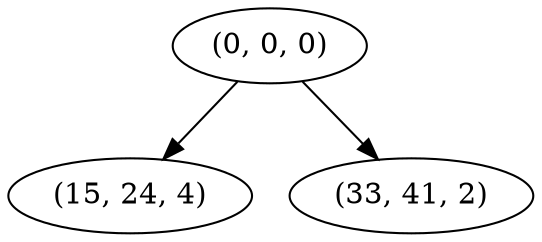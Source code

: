 digraph tree {
    "(0, 0, 0)";
    "(15, 24, 4)";
    "(33, 41, 2)";
    "(0, 0, 0)" -> "(15, 24, 4)";
    "(0, 0, 0)" -> "(33, 41, 2)";
}
